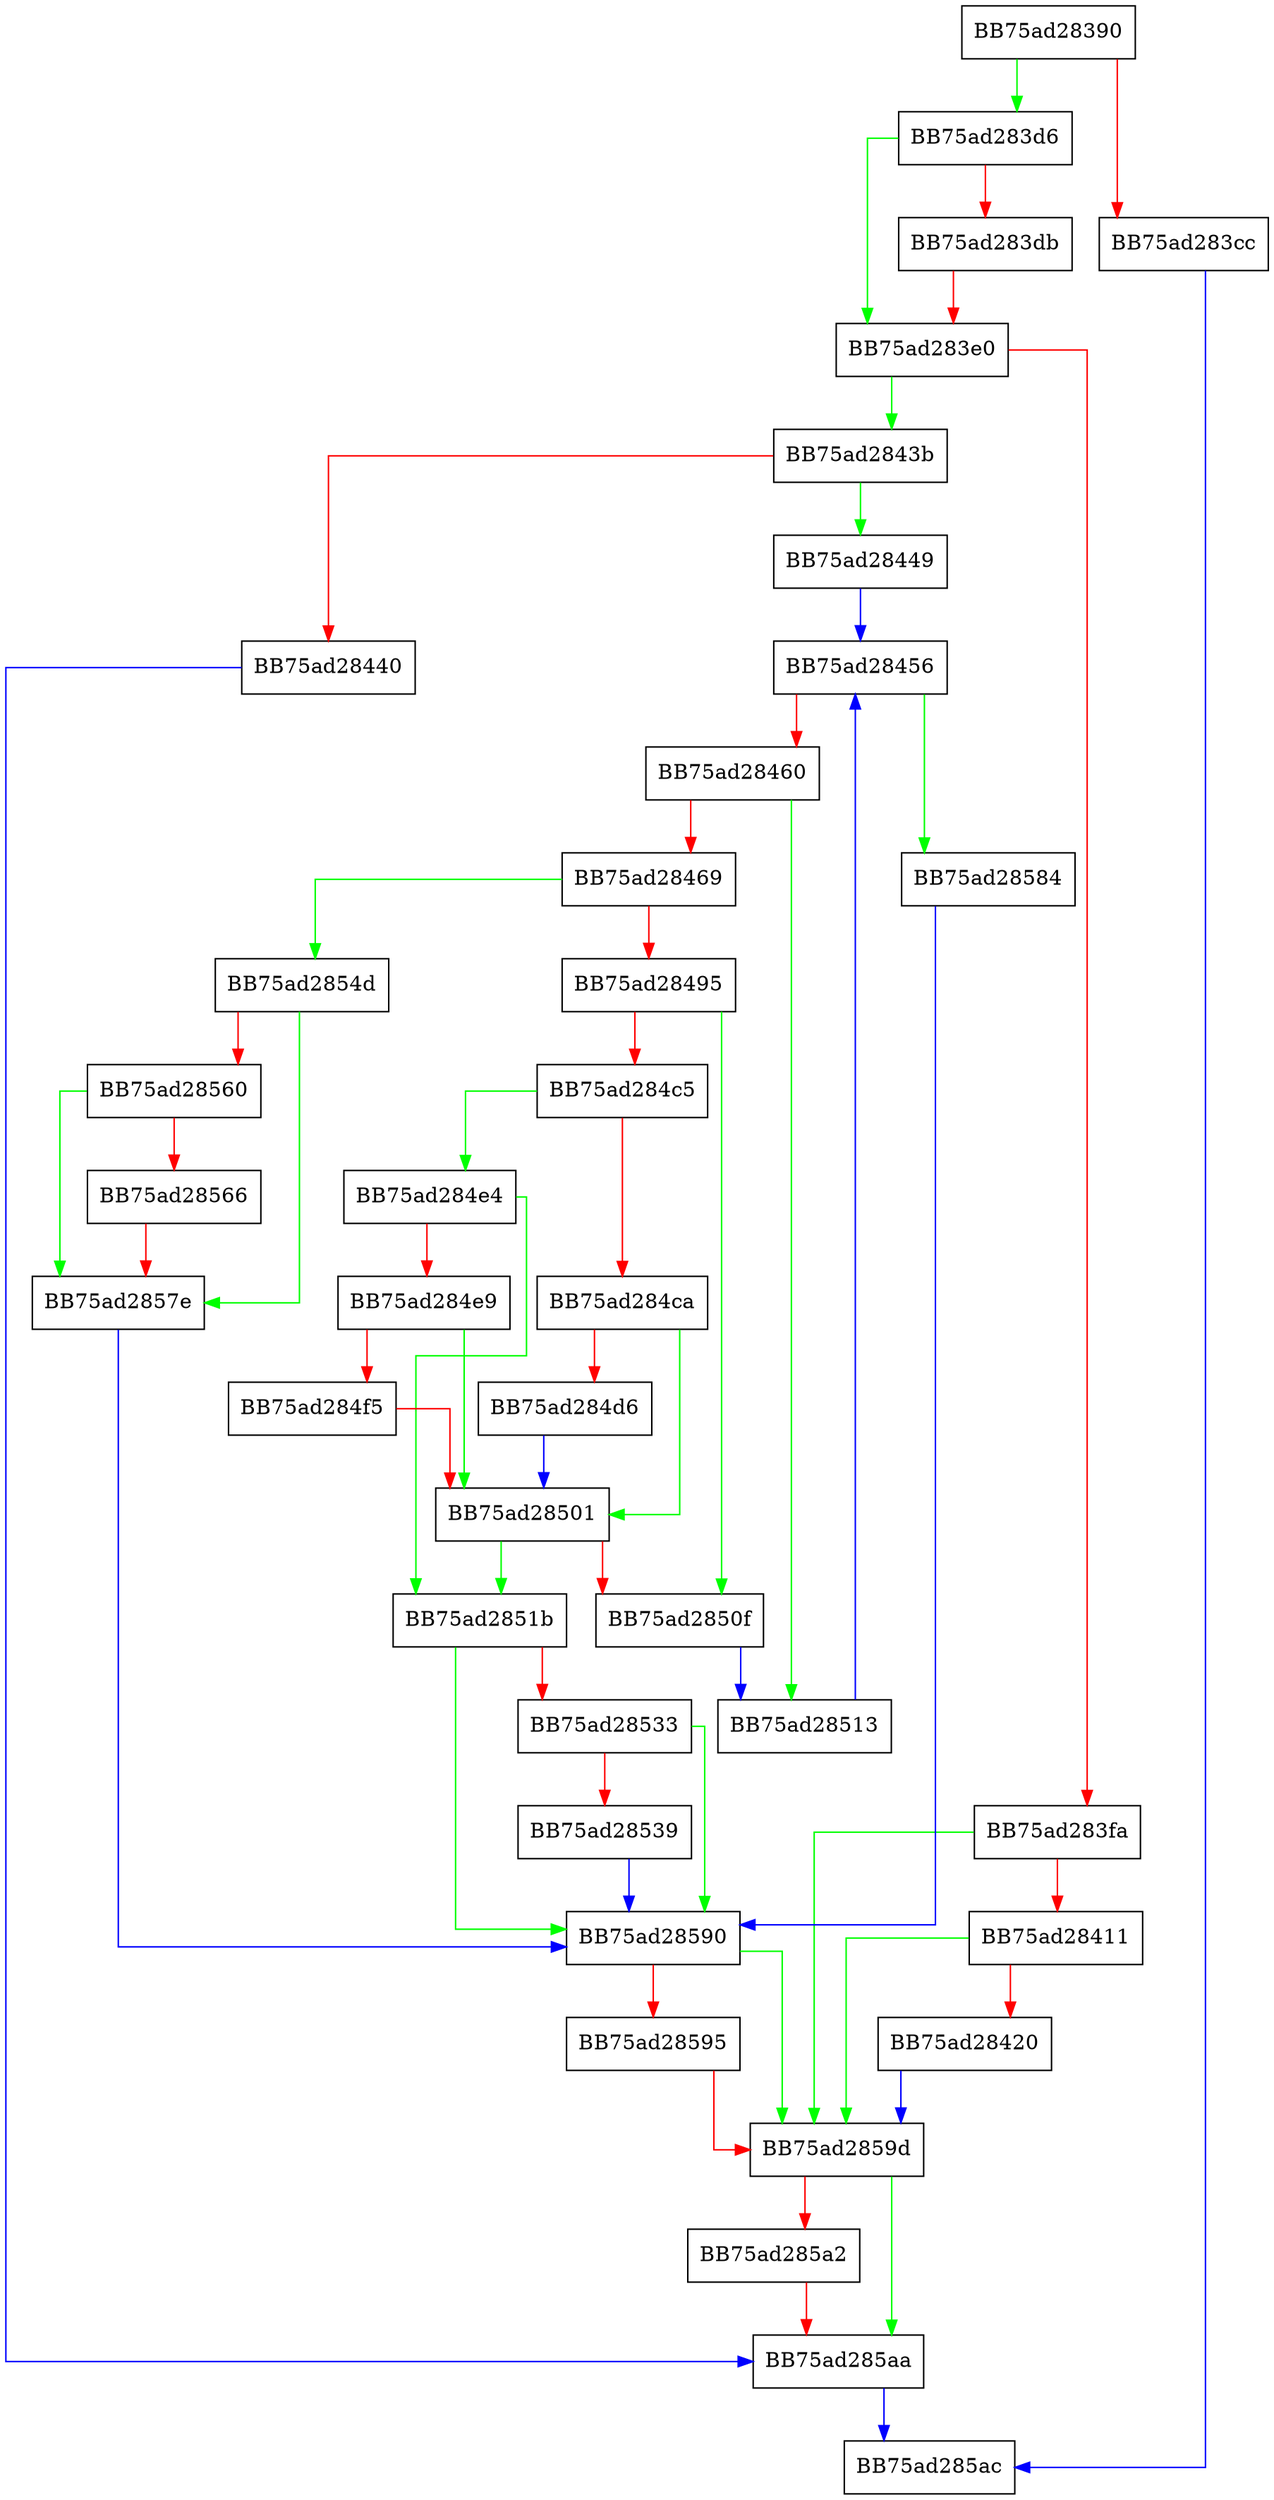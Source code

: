 digraph RemoveNamespaceProvider {
  node [shape="box"];
  graph [splines=ortho];
  BB75ad28390 -> BB75ad283d6 [color="green"];
  BB75ad28390 -> BB75ad283cc [color="red"];
  BB75ad283cc -> BB75ad285ac [color="blue"];
  BB75ad283d6 -> BB75ad283e0 [color="green"];
  BB75ad283d6 -> BB75ad283db [color="red"];
  BB75ad283db -> BB75ad283e0 [color="red"];
  BB75ad283e0 -> BB75ad2843b [color="green"];
  BB75ad283e0 -> BB75ad283fa [color="red"];
  BB75ad283fa -> BB75ad2859d [color="green"];
  BB75ad283fa -> BB75ad28411 [color="red"];
  BB75ad28411 -> BB75ad2859d [color="green"];
  BB75ad28411 -> BB75ad28420 [color="red"];
  BB75ad28420 -> BB75ad2859d [color="blue"];
  BB75ad2843b -> BB75ad28449 [color="green"];
  BB75ad2843b -> BB75ad28440 [color="red"];
  BB75ad28440 -> BB75ad285aa [color="blue"];
  BB75ad28449 -> BB75ad28456 [color="blue"];
  BB75ad28456 -> BB75ad28584 [color="green"];
  BB75ad28456 -> BB75ad28460 [color="red"];
  BB75ad28460 -> BB75ad28513 [color="green"];
  BB75ad28460 -> BB75ad28469 [color="red"];
  BB75ad28469 -> BB75ad2854d [color="green"];
  BB75ad28469 -> BB75ad28495 [color="red"];
  BB75ad28495 -> BB75ad2850f [color="green"];
  BB75ad28495 -> BB75ad284c5 [color="red"];
  BB75ad284c5 -> BB75ad284e4 [color="green"];
  BB75ad284c5 -> BB75ad284ca [color="red"];
  BB75ad284ca -> BB75ad28501 [color="green"];
  BB75ad284ca -> BB75ad284d6 [color="red"];
  BB75ad284d6 -> BB75ad28501 [color="blue"];
  BB75ad284e4 -> BB75ad2851b [color="green"];
  BB75ad284e4 -> BB75ad284e9 [color="red"];
  BB75ad284e9 -> BB75ad28501 [color="green"];
  BB75ad284e9 -> BB75ad284f5 [color="red"];
  BB75ad284f5 -> BB75ad28501 [color="red"];
  BB75ad28501 -> BB75ad2851b [color="green"];
  BB75ad28501 -> BB75ad2850f [color="red"];
  BB75ad2850f -> BB75ad28513 [color="blue"];
  BB75ad28513 -> BB75ad28456 [color="blue"];
  BB75ad2851b -> BB75ad28590 [color="green"];
  BB75ad2851b -> BB75ad28533 [color="red"];
  BB75ad28533 -> BB75ad28590 [color="green"];
  BB75ad28533 -> BB75ad28539 [color="red"];
  BB75ad28539 -> BB75ad28590 [color="blue"];
  BB75ad2854d -> BB75ad2857e [color="green"];
  BB75ad2854d -> BB75ad28560 [color="red"];
  BB75ad28560 -> BB75ad2857e [color="green"];
  BB75ad28560 -> BB75ad28566 [color="red"];
  BB75ad28566 -> BB75ad2857e [color="red"];
  BB75ad2857e -> BB75ad28590 [color="blue"];
  BB75ad28584 -> BB75ad28590 [color="blue"];
  BB75ad28590 -> BB75ad2859d [color="green"];
  BB75ad28590 -> BB75ad28595 [color="red"];
  BB75ad28595 -> BB75ad2859d [color="red"];
  BB75ad2859d -> BB75ad285aa [color="green"];
  BB75ad2859d -> BB75ad285a2 [color="red"];
  BB75ad285a2 -> BB75ad285aa [color="red"];
  BB75ad285aa -> BB75ad285ac [color="blue"];
}